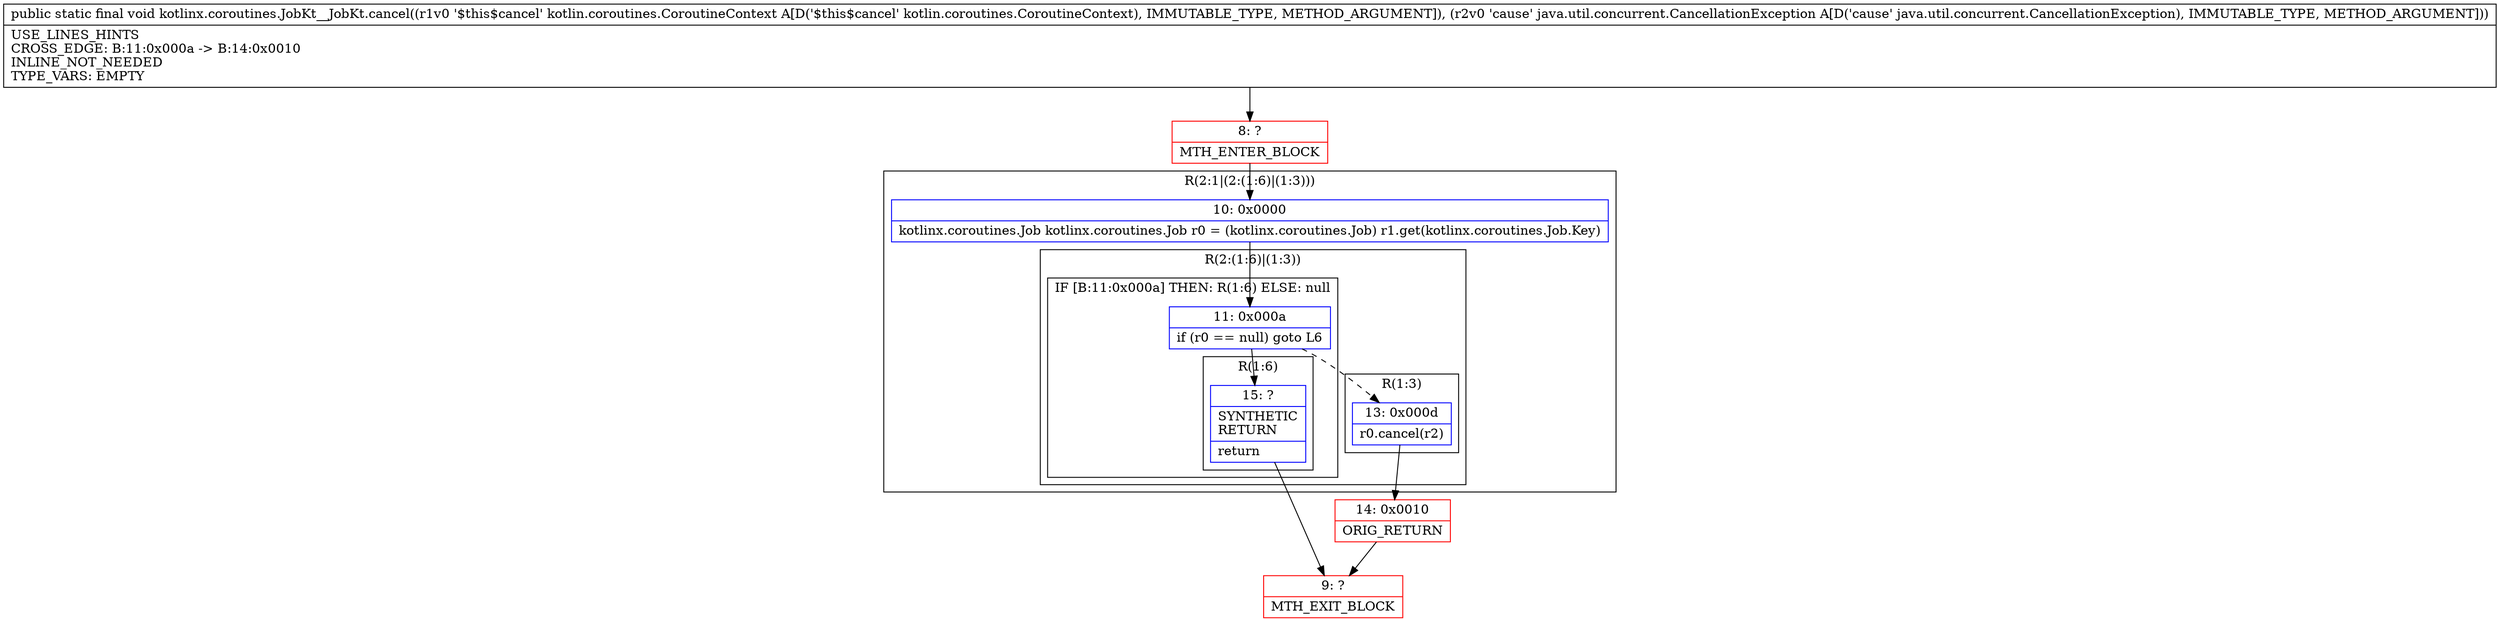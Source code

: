 digraph "CFG forkotlinx.coroutines.JobKt__JobKt.cancel(Lkotlin\/coroutines\/CoroutineContext;Ljava\/util\/concurrent\/CancellationException;)V" {
subgraph cluster_Region_1317352757 {
label = "R(2:1|(2:(1:6)|(1:3)))";
node [shape=record,color=blue];
Node_10 [shape=record,label="{10\:\ 0x0000|kotlinx.coroutines.Job kotlinx.coroutines.Job r0 = (kotlinx.coroutines.Job) r1.get(kotlinx.coroutines.Job.Key)\l}"];
subgraph cluster_Region_1904246201 {
label = "R(2:(1:6)|(1:3))";
node [shape=record,color=blue];
subgraph cluster_IfRegion_350681538 {
label = "IF [B:11:0x000a] THEN: R(1:6) ELSE: null";
node [shape=record,color=blue];
Node_11 [shape=record,label="{11\:\ 0x000a|if (r0 == null) goto L6\l}"];
subgraph cluster_Region_569601509 {
label = "R(1:6)";
node [shape=record,color=blue];
Node_15 [shape=record,label="{15\:\ ?|SYNTHETIC\lRETURN\l|return\l}"];
}
}
subgraph cluster_Region_1676954567 {
label = "R(1:3)";
node [shape=record,color=blue];
Node_13 [shape=record,label="{13\:\ 0x000d|r0.cancel(r2)\l}"];
}
}
}
Node_8 [shape=record,color=red,label="{8\:\ ?|MTH_ENTER_BLOCK\l}"];
Node_14 [shape=record,color=red,label="{14\:\ 0x0010|ORIG_RETURN\l}"];
Node_9 [shape=record,color=red,label="{9\:\ ?|MTH_EXIT_BLOCK\l}"];
MethodNode[shape=record,label="{public static final void kotlinx.coroutines.JobKt__JobKt.cancel((r1v0 '$this$cancel' kotlin.coroutines.CoroutineContext A[D('$this$cancel' kotlin.coroutines.CoroutineContext), IMMUTABLE_TYPE, METHOD_ARGUMENT]), (r2v0 'cause' java.util.concurrent.CancellationException A[D('cause' java.util.concurrent.CancellationException), IMMUTABLE_TYPE, METHOD_ARGUMENT]))  | USE_LINES_HINTS\lCROSS_EDGE: B:11:0x000a \-\> B:14:0x0010\lINLINE_NOT_NEEDED\lTYPE_VARS: EMPTY\l}"];
MethodNode -> Node_8;Node_10 -> Node_11;
Node_11 -> Node_13[style=dashed];
Node_11 -> Node_15;
Node_15 -> Node_9;
Node_13 -> Node_14;
Node_8 -> Node_10;
Node_14 -> Node_9;
}

